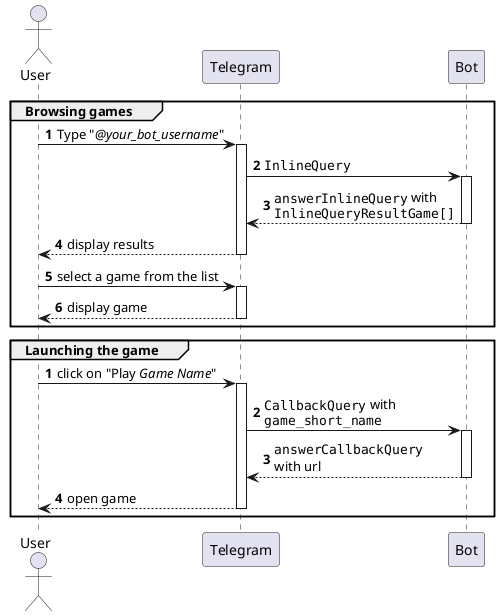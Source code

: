 @startuml Offering games via inline mode

actor User

group Browsing games
autonumber

User -> Telegram : Type "//@your_bot_username//"
activate Telegram
Telegram -> Bot :  ""InlineQuery""
activate Bot
return ""answerInlineQuery"" with\n""InlineQueryResultGame[]""
return display results

User -> Telegram : select a game from the list
activate Telegram
return display game

end

group Launching the game
autonumber

User -> Telegram : click on "Play //Game Name//"
activate Telegram
Telegram -> Bot : ""CallbackQuery"" with\n""game_short_name""
activate Bot
return ""answerCallbackQuery""\nwith url
return open game

end

@enduml